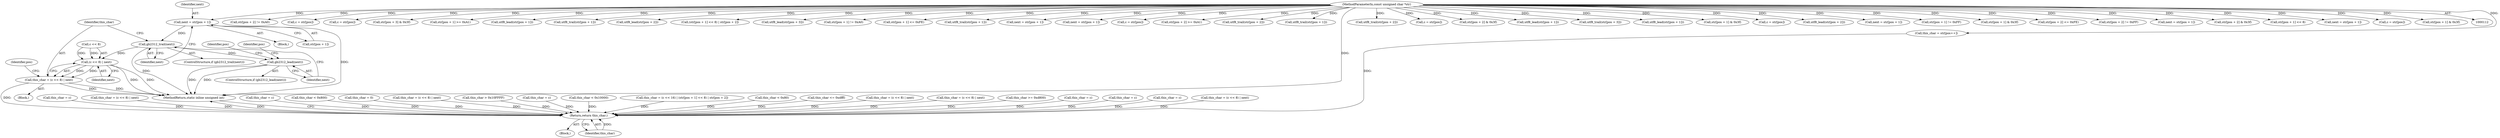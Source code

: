 digraph "0_php-src_0da8b8b801f9276359262f1ef8274c7812d3dfda?w=1_3@pointer" {
"1000681" [label="(Call,next = str[pos + 1])"];
"1000114" [label="(MethodParameterIn,const unsigned char *str)"];
"1000689" [label="(Call,gb2312_trail(next))"];
"1000694" [label="(Call,(c << 8) | next)"];
"1000692" [label="(Call,this_char = (c << 8) | next)"];
"1001107" [label="(Return,return this_char;)"];
"1000701" [label="(Call,gb2312_lead(next))"];
"1000695" [label="(Call,c << 8)"];
"1000561" [label="(Call,this_char = c)"];
"1000868" [label="(Call,this_char = (c << 8) | next)"];
"1001028" [label="(Call,str[pos + 2] != 0xA0)"];
"1000497" [label="(Call,c = str[pos])"];
"1001096" [label="(Call,this_char = str[pos++])"];
"1000571" [label="(Call,c = str[pos])"];
"1000466" [label="(Call,str[pos + 3] & 0x3f)"];
"1000967" [label="(Call,str[pos + 1] >= 0xA1)"];
"1000648" [label="(Call,this_char = c)"];
"1000326" [label="(Call,this_char < 0x800)"];
"1000683" [label="(Call,str[pos + 1])"];
"1000705" [label="(Identifier,pos)"];
"1000681" [label="(Call,next = str[pos + 1])"];
"1000125" [label="(Call,this_char = 0)"];
"1000395" [label="(Call,utf8_lead(str[pos + 1]))"];
"1000690" [label="(Identifier,next)"];
"1000368" [label="(Call,utf8_trail(str[pos + 1]))"];
"1000777" [label="(Call,this_char = (c << 8) | next)"];
"1000410" [label="(Call,utf8_lead(str[pos + 2]))"];
"1001057" [label="(Call,(str[pos + 1] << 8) | str[pos + 2])"];
"1000114" [label="(MethodParameterIn,const unsigned char *str)"];
"1000478" [label="(Call,this_char > 0x10FFFF)"];
"1000814" [label="(Call,this_char = c)"];
"1000425" [label="(Call,utf8_lead(str[pos + 3]))"];
"1001004" [label="(Call,str[pos + 1] != 0xA0)"];
"1000692" [label="(Call,this_char = (c << 8) | next)"];
"1000475" [label="(Call,this_char < 0x10000)"];
"1000693" [label="(Identifier,this_char)"];
"1000974" [label="(Call,str[pos + 1] <= 0xFE)"];
"1000253" [label="(Call,utf8_trail(str[pos + 1]))"];
"1000118" [label="(Block,)"];
"1000766" [label="(Call,next = str[pos + 1])"];
"1001051" [label="(Call,this_char = (c << 16) | (str[pos + 1] << 8) | str[pos + 2])"];
"1000520" [label="(Call,next = str[pos + 1])"];
"1000829" [label="(Call,c = str[pos])"];
"1000983" [label="(Call,str[pos + 2] >= 0xA1)"];
"1001108" [label="(Identifier,this_char)"];
"1000376" [label="(Call,utf8_trail(str[pos + 2]))"];
"1000190" [label="(Call,utf8_trail(str[pos + 1]))"];
"1000260" [label="(Call,utf8_trail(str[pos + 2]))"];
"1000694" [label="(Call,(c << 8) | next)"];
"1000701" [label="(Call,gb2312_lead(next))"];
"1000150" [label="(Call,c = str[pos])"];
"1000318" [label="(Call,str[pos + 2] & 0x3f)"];
"1000691" [label="(Block,)"];
"1001109" [label="(MethodReturn,static inline unsigned int)"];
"1000272" [label="(Call,utf8_lead(str[pos + 1]))"];
"1000383" [label="(Call,utf8_trail(str[pos + 3]))"];
"1000200" [label="(Call,utf8_lead(str[pos + 1]))"];
"1000216" [label="(Call,str[pos + 1] & 0x3f)"];
"1000735" [label="(Call,c = str[pos])"];
"1000287" [label="(Call,utf8_lead(str[pos + 2]))"];
"1000852" [label="(Call,next = str[pos + 1])"];
"1000713" [label="(Identifier,pos)"];
"1000224" [label="(Call,this_char < 0x80)"];
"1001011" [label="(Call,str[pos + 1] != 0xFF)"];
"1000339" [label="(Call,this_char <= 0xdfff)"];
"1000310" [label="(Call,str[pos + 1] & 0x3f)"];
"1000990" [label="(Call,str[pos + 2] <= 0xFE)"];
"1000698" [label="(Identifier,next)"];
"1001035" [label="(Call,str[pos + 2] != 0xFF)"];
"1000544" [label="(Call,this_char = (c << 8) | next)"];
"1000618" [label="(Call,this_char = (c << 8) | next)"];
"1000594" [label="(Call,next = str[pos + 1])"];
"1000671" [label="(Block,)"];
"1000336" [label="(Call,this_char >= 0xd800)"];
"1000458" [label="(Call,str[pos + 2] & 0x3f)"];
"1001107" [label="(Return,return this_char;)"];
"1000682" [label="(Identifier,next)"];
"1001058" [label="(Call,str[pos + 1] << 8)"];
"1000689" [label="(Call,gb2312_trail(next))"];
"1000907" [label="(Call,next = str[pos + 1])"];
"1000720" [label="(Call,this_char = c)"];
"1001083" [label="(Call,this_char = c)"];
"1000702" [label="(Identifier,next)"];
"1000160" [label="(Call,this_char = c)"];
"1000688" [label="(ControlStructure,if (gb2312_trail(next)))"];
"1000658" [label="(Call,c = str[pos])"];
"1000923" [label="(Call,this_char = (c << 8) | next)"];
"1000700" [label="(ControlStructure,if (gb2312_lead(next)))"];
"1000710" [label="(Identifier,pos)"];
"1000448" [label="(Call,str[pos + 1] & 0x3f)"];
"1000681" -> "1000671"  [label="AST: "];
"1000681" -> "1000683"  [label="CFG: "];
"1000682" -> "1000681"  [label="AST: "];
"1000683" -> "1000681"  [label="AST: "];
"1000690" -> "1000681"  [label="CFG: "];
"1000681" -> "1001109"  [label="DDG: "];
"1000114" -> "1000681"  [label="DDG: "];
"1000681" -> "1000689"  [label="DDG: "];
"1000114" -> "1000112"  [label="AST: "];
"1000114" -> "1001109"  [label="DDG: "];
"1000114" -> "1000150"  [label="DDG: "];
"1000114" -> "1000190"  [label="DDG: "];
"1000114" -> "1000200"  [label="DDG: "];
"1000114" -> "1000216"  [label="DDG: "];
"1000114" -> "1000253"  [label="DDG: "];
"1000114" -> "1000260"  [label="DDG: "];
"1000114" -> "1000272"  [label="DDG: "];
"1000114" -> "1000287"  [label="DDG: "];
"1000114" -> "1000310"  [label="DDG: "];
"1000114" -> "1000318"  [label="DDG: "];
"1000114" -> "1000368"  [label="DDG: "];
"1000114" -> "1000376"  [label="DDG: "];
"1000114" -> "1000383"  [label="DDG: "];
"1000114" -> "1000395"  [label="DDG: "];
"1000114" -> "1000410"  [label="DDG: "];
"1000114" -> "1000425"  [label="DDG: "];
"1000114" -> "1000448"  [label="DDG: "];
"1000114" -> "1000458"  [label="DDG: "];
"1000114" -> "1000466"  [label="DDG: "];
"1000114" -> "1000497"  [label="DDG: "];
"1000114" -> "1000520"  [label="DDG: "];
"1000114" -> "1000571"  [label="DDG: "];
"1000114" -> "1000594"  [label="DDG: "];
"1000114" -> "1000658"  [label="DDG: "];
"1000114" -> "1000735"  [label="DDG: "];
"1000114" -> "1000766"  [label="DDG: "];
"1000114" -> "1000829"  [label="DDG: "];
"1000114" -> "1000852"  [label="DDG: "];
"1000114" -> "1000907"  [label="DDG: "];
"1000114" -> "1000967"  [label="DDG: "];
"1000114" -> "1000974"  [label="DDG: "];
"1000114" -> "1000983"  [label="DDG: "];
"1000114" -> "1000990"  [label="DDG: "];
"1000114" -> "1001004"  [label="DDG: "];
"1000114" -> "1001011"  [label="DDG: "];
"1000114" -> "1001028"  [label="DDG: "];
"1000114" -> "1001035"  [label="DDG: "];
"1000114" -> "1001058"  [label="DDG: "];
"1000114" -> "1001057"  [label="DDG: "];
"1000114" -> "1001096"  [label="DDG: "];
"1000689" -> "1000688"  [label="AST: "];
"1000689" -> "1000690"  [label="CFG: "];
"1000690" -> "1000689"  [label="AST: "];
"1000693" -> "1000689"  [label="CFG: "];
"1000702" -> "1000689"  [label="CFG: "];
"1000689" -> "1001109"  [label="DDG: "];
"1000689" -> "1000694"  [label="DDG: "];
"1000689" -> "1000701"  [label="DDG: "];
"1000694" -> "1000692"  [label="AST: "];
"1000694" -> "1000698"  [label="CFG: "];
"1000695" -> "1000694"  [label="AST: "];
"1000698" -> "1000694"  [label="AST: "];
"1000692" -> "1000694"  [label="CFG: "];
"1000694" -> "1001109"  [label="DDG: "];
"1000694" -> "1001109"  [label="DDG: "];
"1000694" -> "1000692"  [label="DDG: "];
"1000694" -> "1000692"  [label="DDG: "];
"1000695" -> "1000694"  [label="DDG: "];
"1000695" -> "1000694"  [label="DDG: "];
"1000692" -> "1000691"  [label="AST: "];
"1000693" -> "1000692"  [label="AST: "];
"1000713" -> "1000692"  [label="CFG: "];
"1000692" -> "1001109"  [label="DDG: "];
"1000692" -> "1001109"  [label="DDG: "];
"1000692" -> "1001107"  [label="DDG: "];
"1001107" -> "1000118"  [label="AST: "];
"1001107" -> "1001108"  [label="CFG: "];
"1001108" -> "1001107"  [label="AST: "];
"1001109" -> "1001107"  [label="CFG: "];
"1001107" -> "1001109"  [label="DDG: "];
"1001108" -> "1001107"  [label="DDG: "];
"1000561" -> "1001107"  [label="DDG: "];
"1000475" -> "1001107"  [label="DDG: "];
"1000814" -> "1001107"  [label="DDG: "];
"1001083" -> "1001107"  [label="DDG: "];
"1000648" -> "1001107"  [label="DDG: "];
"1000777" -> "1001107"  [label="DDG: "];
"1000326" -> "1001107"  [label="DDG: "];
"1000868" -> "1001107"  [label="DDG: "];
"1000125" -> "1001107"  [label="DDG: "];
"1000224" -> "1001107"  [label="DDG: "];
"1001096" -> "1001107"  [label="DDG: "];
"1000478" -> "1001107"  [label="DDG: "];
"1000720" -> "1001107"  [label="DDG: "];
"1000339" -> "1001107"  [label="DDG: "];
"1000544" -> "1001107"  [label="DDG: "];
"1000618" -> "1001107"  [label="DDG: "];
"1000336" -> "1001107"  [label="DDG: "];
"1001051" -> "1001107"  [label="DDG: "];
"1000923" -> "1001107"  [label="DDG: "];
"1000160" -> "1001107"  [label="DDG: "];
"1000701" -> "1000700"  [label="AST: "];
"1000701" -> "1000702"  [label="CFG: "];
"1000702" -> "1000701"  [label="AST: "];
"1000705" -> "1000701"  [label="CFG: "];
"1000710" -> "1000701"  [label="CFG: "];
"1000701" -> "1001109"  [label="DDG: "];
"1000701" -> "1001109"  [label="DDG: "];
}
